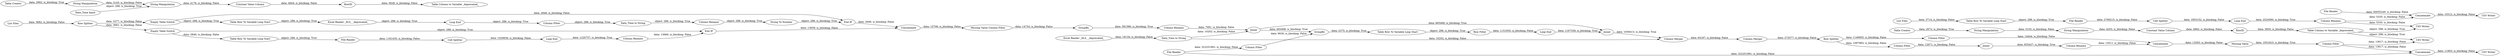digraph {
	"-2474086715575435828_132" [label="Column Merger"]
	"4174020904431498838_176" [label="File Reader"]
	"4174020904431498838_167" [label="CSV Writer"]
	"-6037115732379318975_11" [label="Loop End"]
	"-6037115732379318975_59" [label="Column Rename"]
	"7592617642366014138_87" [label="String Manipulation"]
	"4174020904431498838_178" [label="CSV Writer"]
	"7592617642366014138_81" [label="Table Creator"]
	"-2474086715575435828_74" [label="Column Filter"]
	"4174020904431498838_8" [label="Excel Reader _XLS_ _deprecated_"]
	"-2474086715575435828_133" [label="Column Merger"]
	"4174020904431498838_75" [label="CSV Writer"]
	"4174020904431498838_125" [label="Column Rename"]
	"4174020904431498838_33" [label="Date_Time to String"]
	"4174020904431498838_182" [label="Column Filter"]
	"-2474086715575435828_139" [label="Column Filter"]
	"-6037115732379318975_68" [label="Missing Value Column Filter"]
	"7592617642366014138_83" [label=RowID]
	"4174020904431498838_76" [label="Date_Time Input"]
	"-6037115732379318975_55" [label="Loop End"]
	"4174020904431498838_124" [label=GroupBy]
	"4174020904431498838_177" [label=Concatenate]
	"-2474086715575435828_137" [label=Concatenate]
	"-6037115732379318975_63" [label="End IF"]
	"-6037115732379318975_58" [label="Date_Time to String"]
	"7592617642366014138_88" [label="Constant Value Column"]
	"7592617642366014138_79" [label="String Manipulation"]
	"7592617642366014138_84" [label="Constant Value Column"]
	"-6037115732379318975_47" [label="File Reader"]
	"7592617642366014138_82" [label="String Manipulation"]
	"4701828924117608034_126" [label=GroupBy]
	"-6037115732379318975_65" [label="End IF"]
	"-6037115732379318975_23" [label="Table Row To Variable Loop Start"]
	"4174020904431498838_165" [label="List Files"]
	"4174020904431498838_138" [label="Missing Value"]
	"4701828924117608034_129" [label="Table Row To Variable Loop Start"]
	"7592617642366014138_90" [label="Table Column to Variable _deprecated_"]
	"-880743293649281158_60" [label="Column Rename"]
	"-6037115732379318975_57" [label="Column Filter"]
	"-880743293649281158_11" [label="Loop End"]
	"4701828924117608034_130" [label="Loop End"]
	"-6037115732379318975_66" [label="Empty Table Switch"]
	"-6037115732379318975_49" [label="Table Row To Variable Loop Start"]
	"4174020904431498838_179" [label="File Reader"]
	"7592617642366014138_86" [label="String Manipulation"]
	"-6037115732379318975_61" [label="String To Number"]
	"4174020904431498838_69" [label="List Files"]
	"7592617642366014138_89" [label=RowID]
	"-6037115732379318975_48" [label="Row Splitter"]
	"-6037115732379318975_56" [label=Concatenate]
	"-880743293649281158_69" [label="File Reader"]
	"4174020904431498838_72" [label=Joiner]
	"4174020904431498838_139" [label="Column Filter"]
	"7592617642366014138_80" [label="Table Column to Variable _deprecated_"]
	"-2474086715575435828_138" [label="Column Rename"]
	"-6037115732379318975_67" [label="Empty Table Switch"]
	"-880743293649281158_70" [label="Cell Splitter"]
	"4701828924117608034_128" [label="Row Filter"]
	"4174020904431498838_180" [label=Concatenate]
	"-2474086715575435828_135" [label="Row Splitter"]
	"-6037115732379318975_50" [label="Cell Splitter"]
	"-6037115732379318975_60" [label="Column Rename"]
	"-880743293649281158_23" [label="Table Row To Variable Loop Start"]
	"7592617642366014138_85" [label="Table Creator"]
	"4174020904431498838_181" [label="CSV Writer"]
	"4174020904431498838_71" [label=Joiner]
	"-6037115732379318975_53" [label="Excel Reader _XLS_ _deprecated_"]
	"-2474086715575435828_136" [label=Joiner]
	"-6037115732379318975_23" -> "-6037115732379318975_47" [label="object: 288; is_blocking: True"]
	"4174020904431498838_69" -> "-6037115732379318975_48" [label="data: 3682; is_blocking: False"]
	"-2474086715575435828_139" -> "-2474086715575435828_137" [label="data: 14444; is_blocking: False"]
	"7592617642366014138_79" -> "7592617642366014138_84" [label="data: 4176; is_blocking: False"]
	"7592617642366014138_87" -> "7592617642366014138_88" [label="data: 4203; is_blocking: False"]
	"-6037115732379318975_49" -> "-6037115732379318975_53" [label="object: 288; is_blocking: True"]
	"4174020904431498838_177" -> "4174020904431498838_178" [label="data: 11903; is_blocking: False"]
	"-6037115732379318975_55" -> "-6037115732379318975_57" [label="object: 288; is_blocking: True"]
	"4174020904431498838_138" -> "4174020904431498838_139" [label="data: 1931623; is_blocking: True"]
	"-2474086715575435828_74" -> "-2474086715575435828_136" [label="data: 12671; is_blocking: False"]
	"-2474086715575435828_132" -> "-2474086715575435828_133" [label="data: 64187; is_blocking: False"]
	"-6037115732379318975_47" -> "-6037115732379318975_50" [label="data: 1181435; is_blocking: False"]
	"4174020904431498838_71" -> "4174020904431498838_72" [label="data: 665468; is_blocking: True"]
	"-6037115732379318975_53" -> "-6037115732379318975_55" [label="object: 288; is_blocking: True"]
	"-6037115732379318975_11" -> "-6037115732379318975_60" [label="data: 1220737; is_blocking: True"]
	"-6037115732379318975_66" -> "-6037115732379318975_63" [label="data: 2846; is_blocking: False"]
	"4174020904431498838_139" -> "4174020904431498838_75" [label="data: 13617; is_blocking: False"]
	"7592617642366014138_81" -> "7592617642366014138_82" [label="data: 2662; is_blocking: True"]
	"-2474086715575435828_137" -> "4174020904431498838_138" [label="data: 13263; is_blocking: False"]
	"-880743293649281158_60" -> "4174020904431498838_167" [label="data: 5335; is_blocking: False"]
	"-6037115732379318975_66" -> "-6037115732379318975_49" [label="object: 288; is_blocking: True"]
	"7592617642366014138_85" -> "7592617642366014138_86" [label="data: 2672; is_blocking: True"]
	"7592617642366014138_89" -> "7592617642366014138_90" [label="data: 3655; is_blocking: False"]
	"4174020904431498838_72" -> "-2474086715575435828_132" [label="data: 1938413; is_blocking: True"]
	"-6037115732379318975_61" -> "-6037115732379318975_63" [label="object: 288; is_blocking: True"]
	"7592617642366014138_86" -> "7592617642366014138_87" [label="data: 3155; is_blocking: False"]
	"-880743293649281158_70" -> "-880743293649281158_11" [label="data: 1853152; is_blocking: False"]
	"-880743293649281158_60" -> "4174020904431498838_180" [label="data: 5335; is_blocking: False"]
	"-6037115732379318975_58" -> "-6037115732379318975_59" [label="object: 288; is_blocking: True"]
	"-6037115732379318975_60" -> "-6037115732379318975_65" [label="data: 13660; is_blocking: False"]
	"-6037115732379318975_59" -> "-6037115732379318975_61" [label="object: 288; is_blocking: True"]
	"7592617642366014138_88" -> "7592617642366014138_89" [label="data: 4892; is_blocking: False"]
	"4174020904431498838_71" -> "4701828924117608034_126" [label="data: 665468; is_blocking: True"]
	"7592617642366014138_82" -> "7592617642366014138_79" [label="data: 3145; is_blocking: False"]
	"-2474086715575435828_133" -> "-2474086715575435828_135" [label="data: 272077; is_blocking: False"]
	"4174020904431498838_76" -> "7592617642366014138_79" [label="object: 288; is_blocking: True"]
	"4174020904431498838_124" -> "4174020904431498838_125" [label="data: 581586; is_blocking: True"]
	"-6037115732379318975_68" -> "4174020904431498838_124" [label="data: 14733; is_blocking: False"]
	"-880743293649281158_69" -> "-880743293649281158_70" [label="data: 2769215; is_blocking: False"]
	"4174020904431498838_176" -> "4174020904431498838_182" [label="data: 322251991; is_blocking: False"]
	"4701828924117608034_129" -> "4701828924117608034_128" [label="object: 288; is_blocking: True"]
	"-6037115732379318975_67" -> "-6037115732379318975_23" [label="data: 2846; is_blocking: False"]
	"4174020904431498838_180" -> "4174020904431498838_181" [label="data: 10312; is_blocking: False"]
	"-6037115732379318975_67" -> "-6037115732379318975_65" [label="object: 288; is_blocking: True"]
	"-6037115732379318975_65" -> "-6037115732379318975_56" [label="data: 13659; is_blocking: False"]
	"-6037115732379318975_56" -> "-6037115732379318975_68" [label="data: 15706; is_blocking: False"]
	"7592617642366014138_90" -> "4174020904431498838_75" [label="object: 288; is_blocking: True"]
	"4174020904431498838_176" -> "4174020904431498838_177" [label="data: 322251991; is_blocking: False"]
	"4701828924117608034_126" -> "4701828924117608034_129" [label="data: 2375; is_blocking: True"]
	"4174020904431498838_33" -> "4174020904431498838_71" [label="data: 10202; is_blocking: False"]
	"7592617642366014138_84" -> "7592617642366014138_83" [label="data: 4844; is_blocking: False"]
	"-6037115732379318975_63" -> "-6037115732379318975_56" [label="data: 2846; is_blocking: False"]
	"-2474086715575435828_135" -> "-2474086715575435828_74" [label="data: 1097983; is_blocking: False"]
	"-6037115732379318975_48" -> "-6037115732379318975_66" [label="data: 3377; is_blocking: False"]
	"7592617642366014138_83" -> "7592617642366014138_80" [label="data: 3628; is_blocking: False"]
	"-2474086715575435828_136" -> "-2474086715575435828_138" [label="data: 835427; is_blocking: True"]
	"4174020904431498838_139" -> "4174020904431498838_177" [label="data: 13617; is_blocking: False"]
	"4701828924117608034_128" -> "4701828924117608034_130" [label="data: 1151935; is_blocking: False"]
	"4174020904431498838_125" -> "4174020904431498838_71" [label="data: 7091; is_blocking: False"]
	"-2474086715575435828_138" -> "-2474086715575435828_137" [label="data: 13011; is_blocking: False"]
	"-880743293649281158_11" -> "-880743293649281158_60" [label="data: 2524590; is_blocking: True"]
	"4701828924117608034_130" -> "4174020904431498838_72" [label="data: 1167339; is_blocking: True"]
	"7592617642366014138_90" -> "4174020904431498838_167" [label="object: 288; is_blocking: True"]
	"4174020904431498838_165" -> "-880743293649281158_23" [label="data: 3714; is_blocking: False"]
	"4174020904431498838_182" -> "4701828924117608034_126" [label="data: 9030; is_blocking: False"]
	"-6037115732379318975_50" -> "-6037115732379318975_11" [label="data: 1029836; is_blocking: False"]
	"4174020904431498838_33" -> "-2474086715575435828_132" [label="data: 10202; is_blocking: False"]
	"4174020904431498838_179" -> "4174020904431498838_180" [label="data: 50055249; is_blocking: False"]
	"-6037115732379318975_48" -> "-6037115732379318975_67" [label="data: 3681; is_blocking: False"]
	"4174020904431498838_8" -> "4174020904431498838_33" [label="data: 18134; is_blocking: False"]
	"-6037115732379318975_57" -> "-6037115732379318975_58" [label="object: 288; is_blocking: True"]
	"-2474086715575435828_135" -> "-2474086715575435828_139" [label="data: 1146605; is_blocking: False"]
	"-880743293649281158_23" -> "-880743293649281158_69" [label="object: 288; is_blocking: True"]
	rankdir=LR
}
